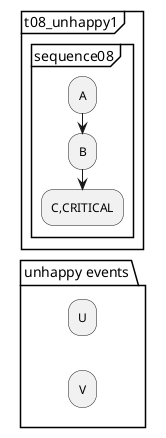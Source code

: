@startuml 
partition "t08_unhappy1" {
  group "sequence08"
    :A;
    :B;
    :C,CRITICAL;
    detach
  end group
}
package "unhappy events" {
  :U;
  kill
  :V;
  kill
}
@enduml
